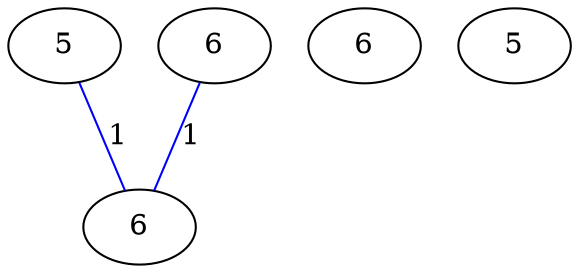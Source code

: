 graph G {
	0 [label="5"];
	1 [label="6"];
	2 [label="6"];
	3 [label="6"];
	4 [label="5"];
	0 -- 2 [label="1", color=blue];
	1 -- 2 [label="1", color=blue];
}